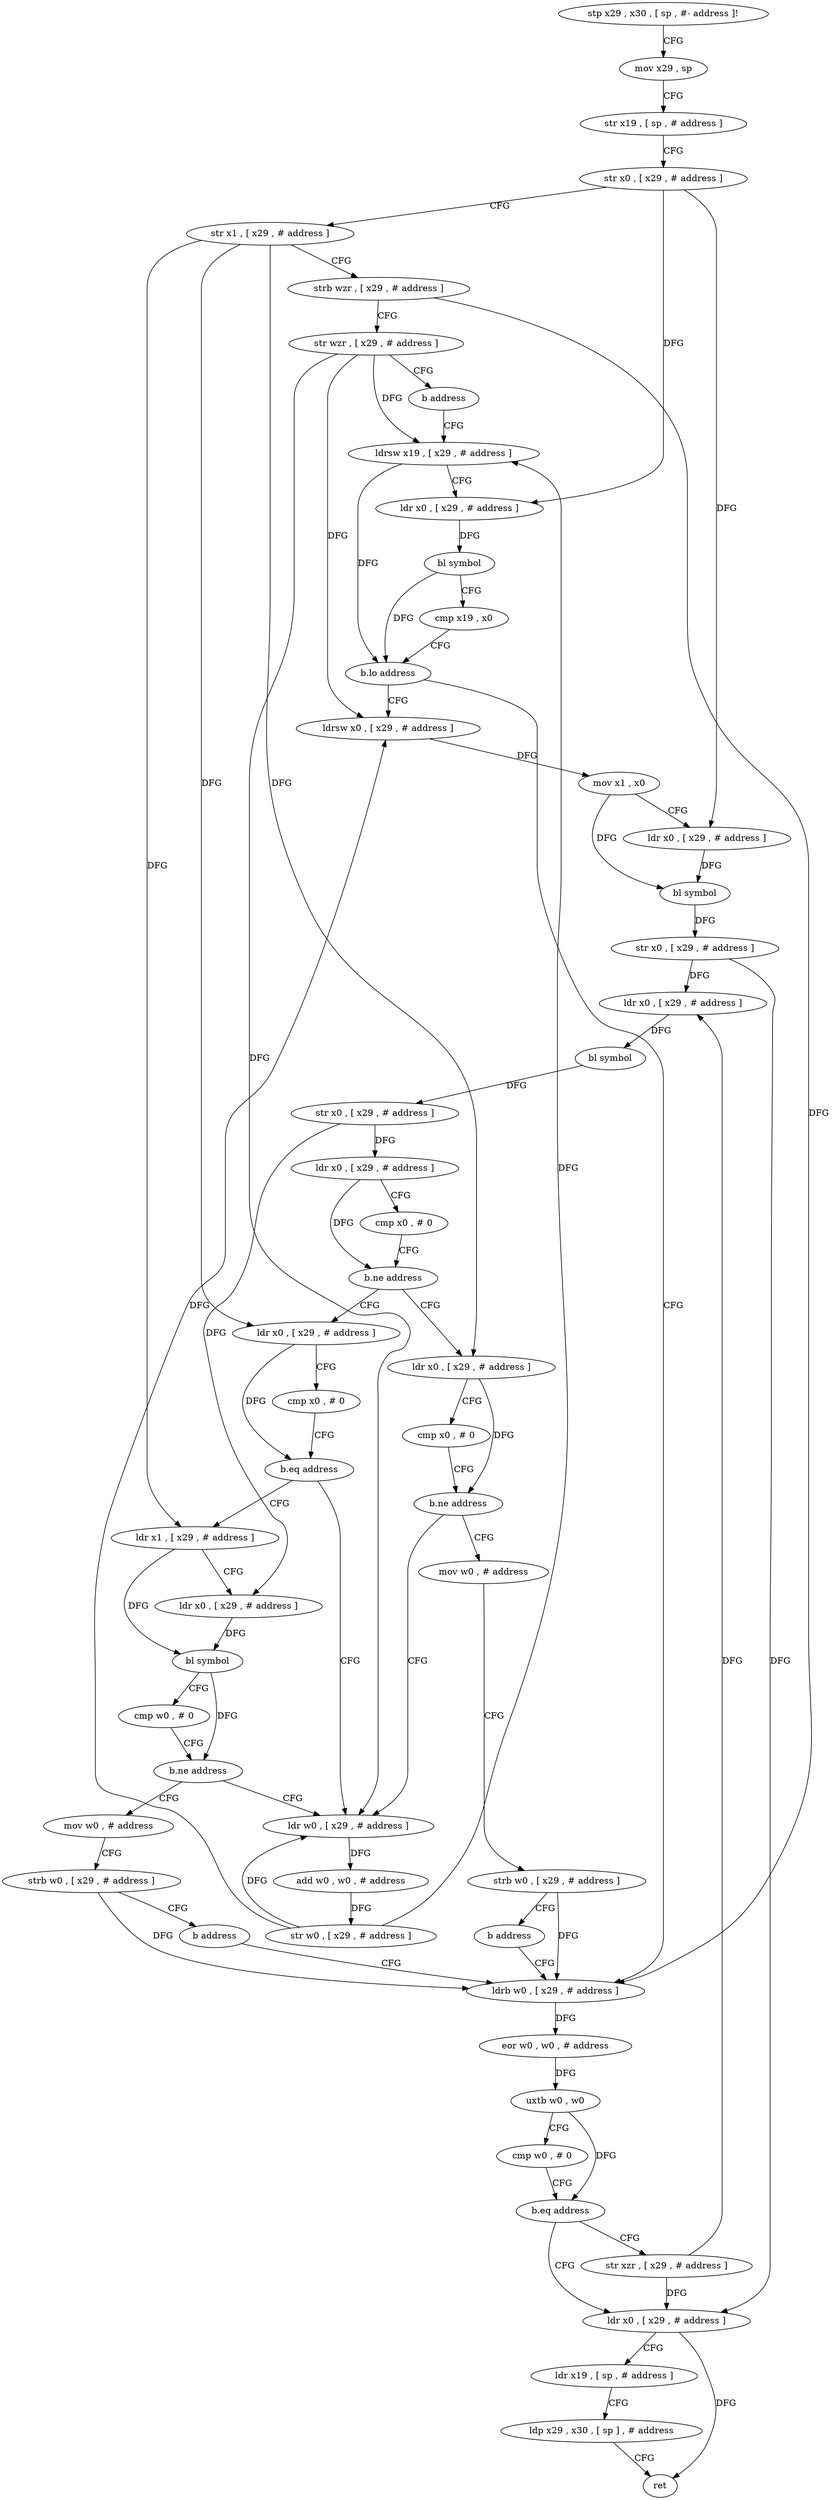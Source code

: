 digraph "func" {
"110452" [label = "stp x29 , x30 , [ sp , #- address ]!" ]
"110456" [label = "mov x29 , sp" ]
"110460" [label = "str x19 , [ sp , # address ]" ]
"110464" [label = "str x0 , [ x29 , # address ]" ]
"110468" [label = "str x1 , [ x29 , # address ]" ]
"110472" [label = "strb wzr , [ x29 , # address ]" ]
"110476" [label = "str wzr , [ x29 , # address ]" ]
"110480" [label = "b address" ]
"110608" [label = "ldrsw x19 , [ x29 , # address ]" ]
"110612" [label = "ldr x0 , [ x29 , # address ]" ]
"110616" [label = "bl symbol" ]
"110620" [label = "cmp x19 , x0" ]
"110624" [label = "b.lo address" ]
"110484" [label = "ldrsw x0 , [ x29 , # address ]" ]
"110628" [label = "ldrb w0 , [ x29 , # address ]" ]
"110488" [label = "mov x1 , x0" ]
"110492" [label = "ldr x0 , [ x29 , # address ]" ]
"110496" [label = "bl symbol" ]
"110500" [label = "str x0 , [ x29 , # address ]" ]
"110504" [label = "ldr x0 , [ x29 , # address ]" ]
"110508" [label = "bl symbol" ]
"110512" [label = "str x0 , [ x29 , # address ]" ]
"110516" [label = "ldr x0 , [ x29 , # address ]" ]
"110520" [label = "cmp x0 , # 0" ]
"110524" [label = "b.ne address" ]
"110552" [label = "ldr x0 , [ x29 , # address ]" ]
"110528" [label = "ldr x0 , [ x29 , # address ]" ]
"110632" [label = "eor w0 , w0 , # address" ]
"110636" [label = "uxtb w0 , w0" ]
"110640" [label = "cmp w0 , # 0" ]
"110644" [label = "b.eq address" ]
"110652" [label = "ldr x0 , [ x29 , # address ]" ]
"110648" [label = "str xzr , [ x29 , # address ]" ]
"110556" [label = "cmp x0 , # 0" ]
"110560" [label = "b.eq address" ]
"110596" [label = "ldr w0 , [ x29 , # address ]" ]
"110564" [label = "ldr x1 , [ x29 , # address ]" ]
"110532" [label = "cmp x0 , # 0" ]
"110536" [label = "b.ne address" ]
"110540" [label = "mov w0 , # address" ]
"110656" [label = "ldr x19 , [ sp , # address ]" ]
"110660" [label = "ldp x29 , x30 , [ sp ] , # address" ]
"110664" [label = "ret" ]
"110600" [label = "add w0 , w0 , # address" ]
"110604" [label = "str w0 , [ x29 , # address ]" ]
"110568" [label = "ldr x0 , [ x29 , # address ]" ]
"110572" [label = "bl symbol" ]
"110576" [label = "cmp w0 , # 0" ]
"110580" [label = "b.ne address" ]
"110584" [label = "mov w0 , # address" ]
"110544" [label = "strb w0 , [ x29 , # address ]" ]
"110548" [label = "b address" ]
"110588" [label = "strb w0 , [ x29 , # address ]" ]
"110592" [label = "b address" ]
"110452" -> "110456" [ label = "CFG" ]
"110456" -> "110460" [ label = "CFG" ]
"110460" -> "110464" [ label = "CFG" ]
"110464" -> "110468" [ label = "CFG" ]
"110464" -> "110612" [ label = "DFG" ]
"110464" -> "110492" [ label = "DFG" ]
"110468" -> "110472" [ label = "CFG" ]
"110468" -> "110552" [ label = "DFG" ]
"110468" -> "110528" [ label = "DFG" ]
"110468" -> "110564" [ label = "DFG" ]
"110472" -> "110476" [ label = "CFG" ]
"110472" -> "110628" [ label = "DFG" ]
"110476" -> "110480" [ label = "CFG" ]
"110476" -> "110608" [ label = "DFG" ]
"110476" -> "110484" [ label = "DFG" ]
"110476" -> "110596" [ label = "DFG" ]
"110480" -> "110608" [ label = "CFG" ]
"110608" -> "110612" [ label = "CFG" ]
"110608" -> "110624" [ label = "DFG" ]
"110612" -> "110616" [ label = "DFG" ]
"110616" -> "110620" [ label = "CFG" ]
"110616" -> "110624" [ label = "DFG" ]
"110620" -> "110624" [ label = "CFG" ]
"110624" -> "110484" [ label = "CFG" ]
"110624" -> "110628" [ label = "CFG" ]
"110484" -> "110488" [ label = "DFG" ]
"110628" -> "110632" [ label = "DFG" ]
"110488" -> "110492" [ label = "CFG" ]
"110488" -> "110496" [ label = "DFG" ]
"110492" -> "110496" [ label = "DFG" ]
"110496" -> "110500" [ label = "DFG" ]
"110500" -> "110504" [ label = "DFG" ]
"110500" -> "110652" [ label = "DFG" ]
"110504" -> "110508" [ label = "DFG" ]
"110508" -> "110512" [ label = "DFG" ]
"110512" -> "110516" [ label = "DFG" ]
"110512" -> "110568" [ label = "DFG" ]
"110516" -> "110520" [ label = "CFG" ]
"110516" -> "110524" [ label = "DFG" ]
"110520" -> "110524" [ label = "CFG" ]
"110524" -> "110552" [ label = "CFG" ]
"110524" -> "110528" [ label = "CFG" ]
"110552" -> "110556" [ label = "CFG" ]
"110552" -> "110560" [ label = "DFG" ]
"110528" -> "110532" [ label = "CFG" ]
"110528" -> "110536" [ label = "DFG" ]
"110632" -> "110636" [ label = "DFG" ]
"110636" -> "110640" [ label = "CFG" ]
"110636" -> "110644" [ label = "DFG" ]
"110640" -> "110644" [ label = "CFG" ]
"110644" -> "110652" [ label = "CFG" ]
"110644" -> "110648" [ label = "CFG" ]
"110652" -> "110656" [ label = "CFG" ]
"110652" -> "110664" [ label = "DFG" ]
"110648" -> "110652" [ label = "DFG" ]
"110648" -> "110504" [ label = "DFG" ]
"110556" -> "110560" [ label = "CFG" ]
"110560" -> "110596" [ label = "CFG" ]
"110560" -> "110564" [ label = "CFG" ]
"110596" -> "110600" [ label = "DFG" ]
"110564" -> "110568" [ label = "CFG" ]
"110564" -> "110572" [ label = "DFG" ]
"110532" -> "110536" [ label = "CFG" ]
"110536" -> "110596" [ label = "CFG" ]
"110536" -> "110540" [ label = "CFG" ]
"110540" -> "110544" [ label = "CFG" ]
"110656" -> "110660" [ label = "CFG" ]
"110660" -> "110664" [ label = "CFG" ]
"110600" -> "110604" [ label = "DFG" ]
"110604" -> "110608" [ label = "DFG" ]
"110604" -> "110484" [ label = "DFG" ]
"110604" -> "110596" [ label = "DFG" ]
"110568" -> "110572" [ label = "DFG" ]
"110572" -> "110576" [ label = "CFG" ]
"110572" -> "110580" [ label = "DFG" ]
"110576" -> "110580" [ label = "CFG" ]
"110580" -> "110596" [ label = "CFG" ]
"110580" -> "110584" [ label = "CFG" ]
"110584" -> "110588" [ label = "CFG" ]
"110544" -> "110548" [ label = "CFG" ]
"110544" -> "110628" [ label = "DFG" ]
"110548" -> "110628" [ label = "CFG" ]
"110588" -> "110592" [ label = "CFG" ]
"110588" -> "110628" [ label = "DFG" ]
"110592" -> "110628" [ label = "CFG" ]
}

